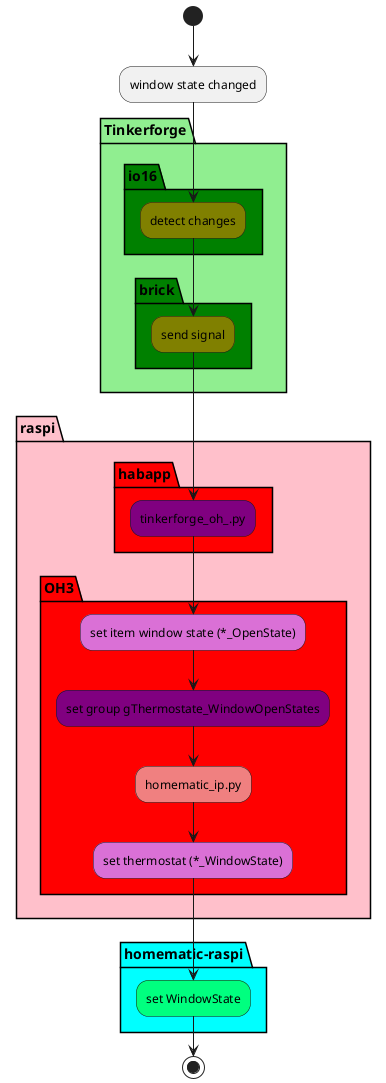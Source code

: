 @startuml windows
(*) --> "window state changed"

partition Tinkerforge #lightgreen {

  partition io16 #green {
    "window state changed" --> "detect changes" #olive
  }

  partition brick #green {
     "detect changes" --> "send signal" #olive
  }
}

partition raspi #pink {

  partition habapp #red {
     "send signal" --> tinkerforge_oh_.py #purple
  }

  partition OH3 #red {
    tinkerforge_oh_.py --> "set item window state (*_OpenState)" #orchid
    "set item window state (*_OpenState)" --> "set group gThermostate_WindowOpenStates" #purple
    "set group gThermostate_WindowOpenStates" --> homematic_ip.py #lightcoral
    homematic_ip.py --> "set thermostat (*_WindowState)" #orchid
  }

}

partition homematic-raspi #aqua {
  "set thermostat (*_WindowState)" --> "set WindowState" #springgreen
}
"set WindowState" --> (*)
@enduml
